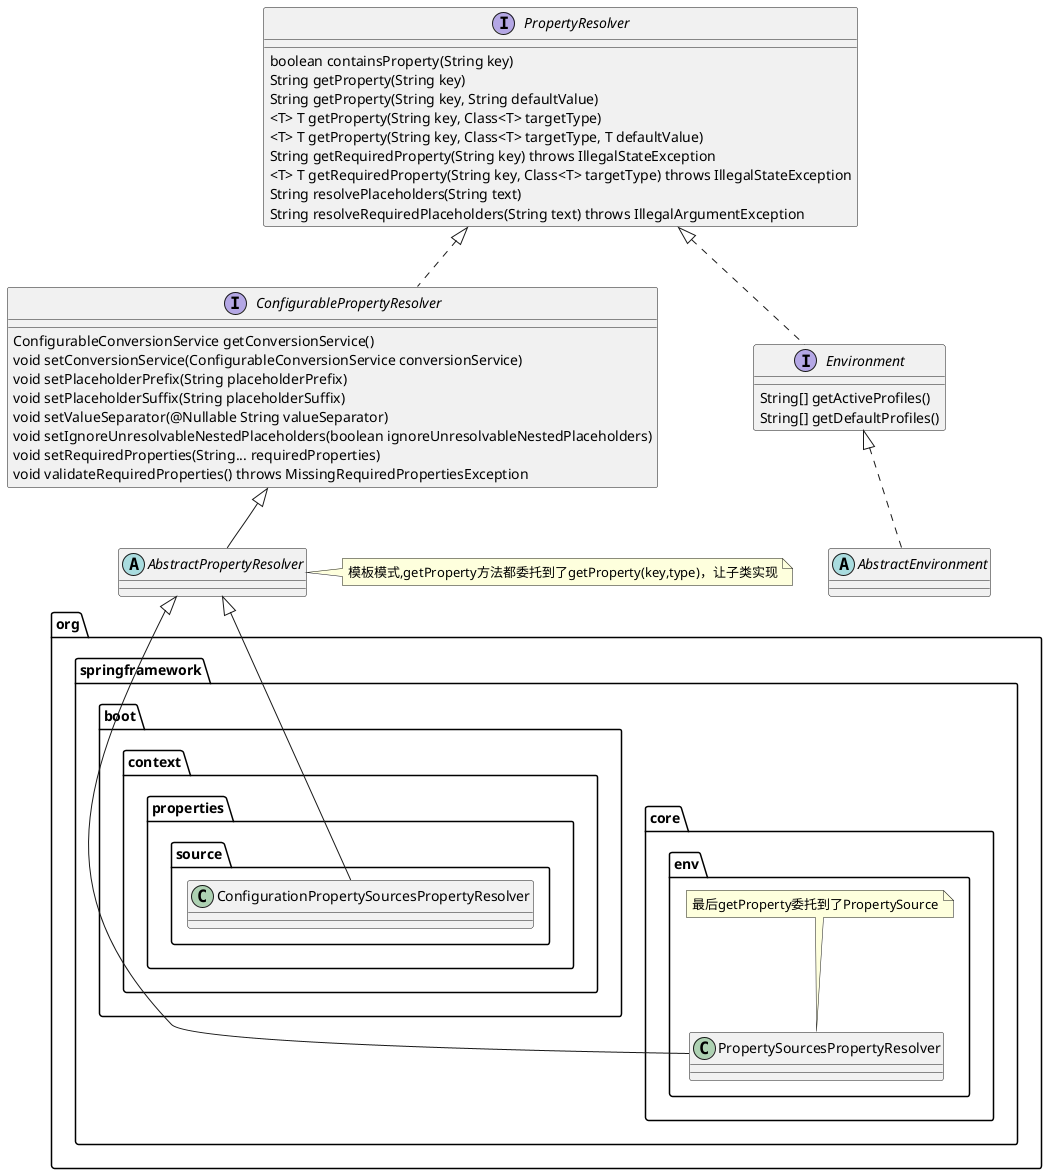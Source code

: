 @startuml
'https://plantuml.com/class-diagram

interface PropertyResolver{
boolean containsProperty(String key)
String getProperty(String key)
String getProperty(String key, String defaultValue)
<T> T getProperty(String key, Class<T> targetType)
<T> T getProperty(String key, Class<T> targetType, T defaultValue)
String getRequiredProperty(String key) throws IllegalStateException
<T> T getRequiredProperty(String key, Class<T> targetType) throws IllegalStateException
String resolvePlaceholders(String text)
String resolveRequiredPlaceholders(String text) throws IllegalArgumentException

}
PropertyResolver <|.. ConfigurablePropertyResolver
interface ConfigurablePropertyResolver{
ConfigurableConversionService getConversionService()
void setConversionService(ConfigurableConversionService conversionService)
void setPlaceholderPrefix(String placeholderPrefix)
void setPlaceholderSuffix(String placeholderSuffix)
void setValueSeparator(@Nullable String valueSeparator)
void setIgnoreUnresolvableNestedPlaceholders(boolean ignoreUnresolvableNestedPlaceholders)
void setRequiredProperties(String... requiredProperties)
void validateRequiredProperties() throws MissingRequiredPropertiesException

}
ConfigurablePropertyResolver <|-- AbstractPropertyResolver
abstract class AbstractPropertyResolver{

}

PropertyResolver <|.. Environment
interface Environment{
String[] getActiveProfiles()
String[] getDefaultProfiles()

}

Environment <|.. AbstractEnvironment
abstract class AbstractEnvironment{
}
note right of AbstractPropertyResolver: 模板模式,getProperty方法都委托到了getProperty(key,type)，让子类实现


package  org.springframework.core.env {
AbstractPropertyResolver <|-- PropertySourcesPropertyResolver
    class PropertySourcesPropertyResolver{
    }
    note top of PropertySourcesPropertyResolver: 最后getProperty委托到了PropertySource
}

package org.springframework.boot.context.properties.source{
    AbstractPropertyResolver <|-- ConfigurationPropertySourcesPropertyResolver
    class ConfigurationPropertySourcesPropertyResolver{
    }
}
@enduml